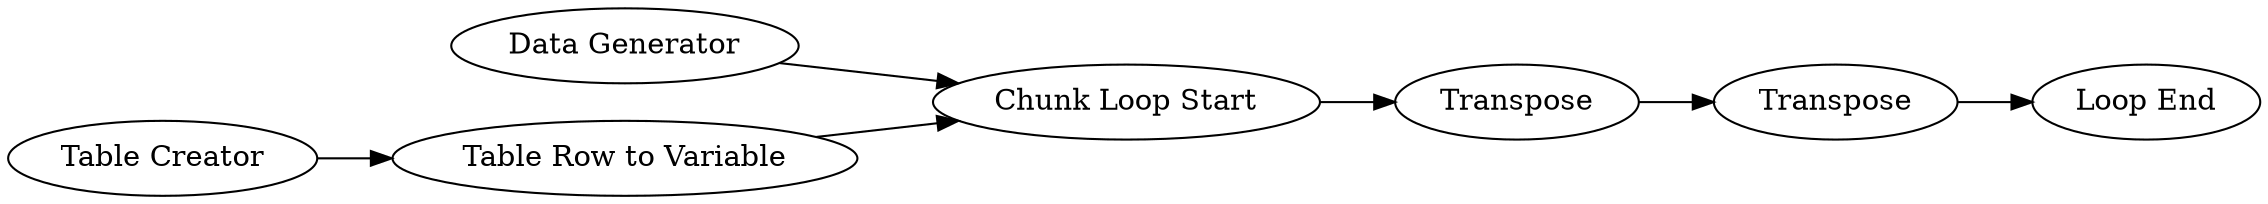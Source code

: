 digraph {
	1 [label="Chunk Loop Start"]
	3 [label="Data Generator"]
	4 [label="Table Creator"]
	5 [label="Table Row to Variable"]
	6 [label="Loop End"]
	7 [label=Transpose]
	8 [label=Transpose]
	1 -> 7
	3 -> 1
	4 -> 5
	5 -> 1
	7 -> 8
	8 -> 6
	rankdir=LR
}
